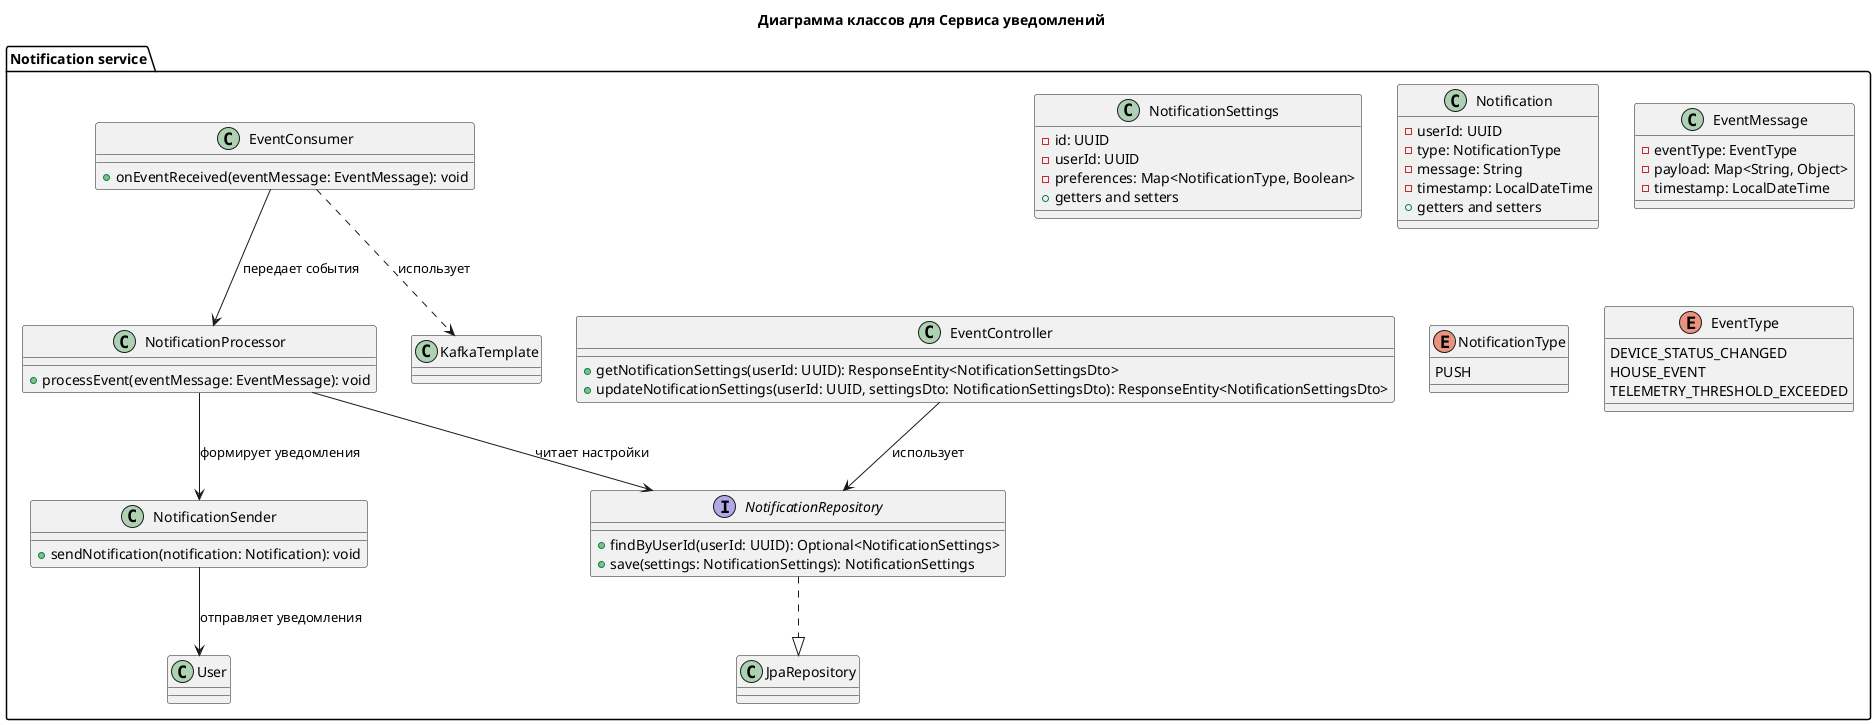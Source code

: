 @startuml

title Диаграмма классов для Сервиса уведомлений

package "Notification service" {

    class EventController {
        + getNotificationSettings(userId: UUID): ResponseEntity<NotificationSettingsDto>
        + updateNotificationSettings(userId: UUID, settingsDto: NotificationSettingsDto): ResponseEntity<NotificationSettingsDto>
    }

    class EventConsumer {
        + onEventReceived(eventMessage: EventMessage): void
    }

    class NotificationProcessor {
        + processEvent(eventMessage: EventMessage): void
    }

    class NotificationSender {
        + sendNotification(notification: Notification): void
    }

    interface NotificationRepository {
        + findByUserId(userId: UUID): Optional<NotificationSettings>
        + save(settings: NotificationSettings): NotificationSettings
    }

    class NotificationSettings {
        - id: UUID
        - userId: UUID
        - preferences: Map<NotificationType, Boolean>
        + getters and setters
    }

    class Notification {
        - userId: UUID
        - type: NotificationType
        - message: String
        - timestamp: LocalDateTime
        + getters and setters
    }

    class EventMessage {
        - eventType: EventType
        - payload: Map<String, Object>
        - timestamp: LocalDateTime
    }

    enum NotificationType {
        PUSH
    }

    enum EventType {
        DEVICE_STATUS_CHANGED
        HOUSE_EVENT
        TELEMETRY_THRESHOLD_EXCEEDED
    }

    ' Взаимосвязи
    EventController --> NotificationRepository : использует
    EventConsumer ..> KafkaTemplate : использует
    EventConsumer --> NotificationProcessor : передает события
    NotificationProcessor --> NotificationSender : формирует уведомления
    NotificationProcessor --> NotificationRepository : читает настройки
    NotificationSender --> User : отправляет уведомления
    NotificationRepository ..|> JpaRepository


    class User
    class KafkaTemplate

}

@enduml